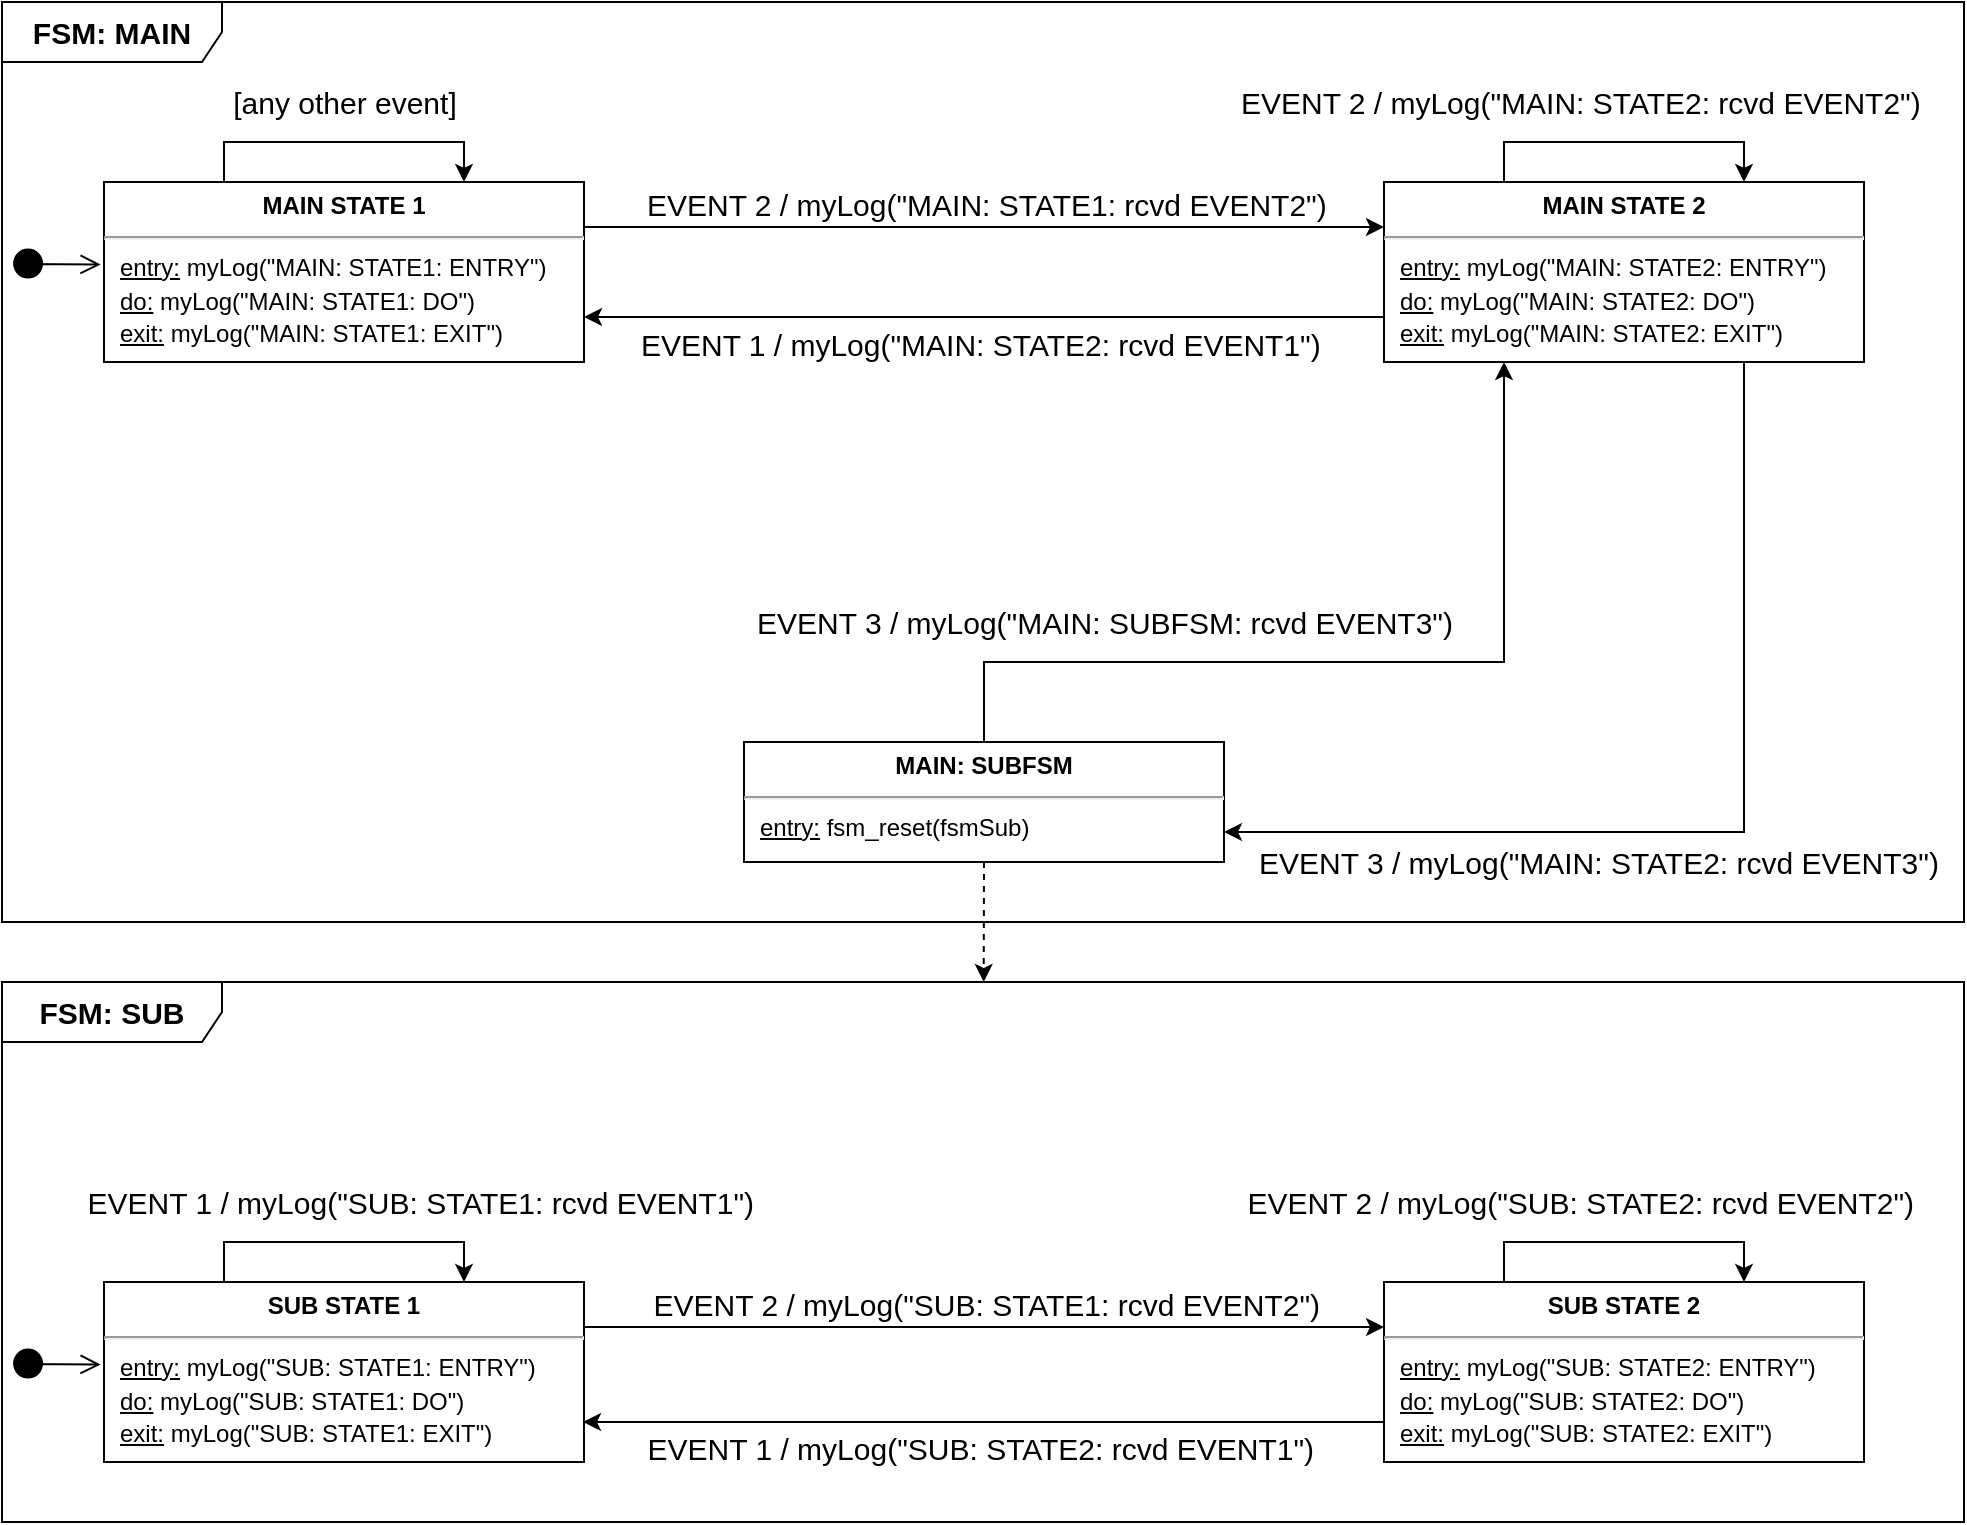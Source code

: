 <mxfile version="20.8.10" type="device"><diagram id="C5RBs43oDa-KdzZeNtuy" name="Page-1"><mxGraphModel dx="1195" dy="697" grid="1" gridSize="10" guides="1" tooltips="1" connect="1" arrows="1" fold="1" page="1" pageScale="1" pageWidth="827" pageHeight="1169" math="0" shadow="0"><root><mxCell id="WIyWlLk6GJQsqaUBKTNV-0"/><mxCell id="WIyWlLk6GJQsqaUBKTNV-1" parent="WIyWlLk6GJQsqaUBKTNV-0"/><mxCell id="xhVqVRl-4ypVNJdm3k5i-5" value="&lt;b&gt;&lt;font style=&quot;font-size: 15px;&quot;&gt;FSM: MAIN&lt;/font&gt;&lt;/b&gt;" style="shape=umlFrame;whiteSpace=wrap;html=1;width=110;height=30;" vertex="1" parent="WIyWlLk6GJQsqaUBKTNV-1"><mxGeometry x="29" y="230" width="981" height="460" as="geometry"/></mxCell><mxCell id="xhVqVRl-4ypVNJdm3k5i-6" value="" style="html=1;verticalAlign=bottom;startArrow=circle;startFill=1;endArrow=open;startSize=6;endSize=8;rounded=0;entryX=-0.007;entryY=0.459;entryDx=0;entryDy=0;entryPerimeter=0;" edge="1" parent="WIyWlLk6GJQsqaUBKTNV-1" target="xhVqVRl-4ypVNJdm3k5i-7"><mxGeometry width="80" relative="1" as="geometry"><mxPoint x="50" y="360" as="sourcePoint"/><mxPoint x="235" y="250" as="targetPoint"/><Array as="points"><mxPoint x="40" y="361"/></Array></mxGeometry></mxCell><mxCell id="xhVqVRl-4ypVNJdm3k5i-16" value="[any other event]" style="edgeStyle=elbowEdgeStyle;rounded=0;orthogonalLoop=1;jettySize=auto;html=1;exitX=0.25;exitY=0;exitDx=0;exitDy=0;fontSize=15;entryX=0.75;entryY=0;entryDx=0;entryDy=0;" edge="1" parent="WIyWlLk6GJQsqaUBKTNV-1" source="xhVqVRl-4ypVNJdm3k5i-7" target="xhVqVRl-4ypVNJdm3k5i-7"><mxGeometry y="20" relative="1" as="geometry"><mxPoint x="210" y="270" as="targetPoint"/><Array as="points"><mxPoint x="200" y="300"/><mxPoint x="170" y="280"/></Array><mxPoint as="offset"/></mxGeometry></mxCell><mxCell id="xhVqVRl-4ypVNJdm3k5i-7" value="&lt;p style=&quot;margin: 4px 0px 0px; text-align: center; line-height: 140%;&quot;&gt;&lt;b style=&quot;&quot;&gt;MAIN STATE 1&lt;/b&gt;&lt;/p&gt;&lt;hr style=&quot;line-height: 140%;&quot;&gt;&lt;p style=&quot;margin: 0px 0px 0px 8px; line-height: 140%;&quot;&gt;&lt;u&gt;entry:&lt;/u&gt;&amp;nbsp;myLog(&quot;MAIN: STATE1: ENTRY&quot;)&lt;br&gt;&lt;u&gt;do:&lt;/u&gt; myLog(&quot;MAIN: STATE1: DO&quot;)&lt;br&gt;&lt;u&gt;exit:&lt;/u&gt; myLog(&quot;MAIN: STATE1: EXIT&quot;)&lt;/p&gt;" style="verticalAlign=top;align=left;overflow=fill;fontSize=12;fontFamily=Helvetica;html=1;" vertex="1" parent="WIyWlLk6GJQsqaUBKTNV-1"><mxGeometry x="80" y="320" width="240" height="90" as="geometry"/></mxCell><mxCell id="xhVqVRl-4ypVNJdm3k5i-10" value="" style="endArrow=classic;html=1;rounded=0;fontSize=15;exitX=1;exitY=0.25;exitDx=0;exitDy=0;entryX=0;entryY=0.25;entryDx=0;entryDy=0;" edge="1" parent="WIyWlLk6GJQsqaUBKTNV-1" source="xhVqVRl-4ypVNJdm3k5i-7" target="xhVqVRl-4ypVNJdm3k5i-12"><mxGeometry width="50" height="50" relative="1" as="geometry"><mxPoint x="480" y="440" as="sourcePoint"/><mxPoint x="520" y="365" as="targetPoint"/></mxGeometry></mxCell><mxCell id="xhVqVRl-4ypVNJdm3k5i-11" value="EVENT 2 / myLog(&quot;MAIN: STATE1: rcvd EVENT2&quot;)&amp;nbsp;" style="edgeLabel;html=1;align=center;verticalAlign=middle;resizable=0;points=[];fontSize=15;" vertex="1" connectable="0" parent="xhVqVRl-4ypVNJdm3k5i-10"><mxGeometry x="0.224" relative="1" as="geometry"><mxPoint x="-42" y="-12" as="offset"/></mxGeometry></mxCell><mxCell id="xhVqVRl-4ypVNJdm3k5i-19" style="edgeStyle=elbowEdgeStyle;rounded=0;orthogonalLoop=1;jettySize=auto;html=1;exitX=0.75;exitY=1;exitDx=0;exitDy=0;entryX=1;entryY=0.75;entryDx=0;entryDy=0;fontSize=15;" edge="1" parent="WIyWlLk6GJQsqaUBKTNV-1" source="xhVqVRl-4ypVNJdm3k5i-12" target="xhVqVRl-4ypVNJdm3k5i-18"><mxGeometry relative="1" as="geometry"><Array as="points"><mxPoint x="900" y="500"/><mxPoint x="880" y="430"/><mxPoint x="940" y="520"/></Array></mxGeometry></mxCell><mxCell id="xhVqVRl-4ypVNJdm3k5i-20" value="EVENT 3 / myLog(&quot;MAIN: STATE2: rcvd EVENT3&quot;)" style="edgeLabel;html=1;align=center;verticalAlign=middle;resizable=0;points=[];fontSize=15;" vertex="1" connectable="0" parent="xhVqVRl-4ypVNJdm3k5i-19"><mxGeometry x="0.469" relative="1" as="geometry"><mxPoint x="55" y="15" as="offset"/></mxGeometry></mxCell><mxCell id="xhVqVRl-4ypVNJdm3k5i-12" value="&lt;p style=&quot;margin: 4px 0px 0px; text-align: center; line-height: 140%;&quot;&gt;&lt;b style=&quot;&quot;&gt;MAIN STATE 2&lt;/b&gt;&lt;/p&gt;&lt;hr style=&quot;line-height: 140%;&quot;&gt;&lt;p style=&quot;margin: 0px 0px 0px 8px; line-height: 140%;&quot;&gt;&lt;u&gt;entry:&lt;/u&gt;&amp;nbsp;myLog(&quot;MAIN: STATE2: ENTRY&quot;)&lt;br&gt;&lt;u&gt;do:&lt;/u&gt; myLog(&quot;MAIN: STATE2: DO&quot;)&lt;br&gt;&lt;u&gt;exit:&lt;/u&gt; myLog(&quot;MAIN: STATE2: EXIT&quot;)&lt;/p&gt;" style="verticalAlign=top;align=left;overflow=fill;fontSize=12;fontFamily=Helvetica;html=1;" vertex="1" parent="WIyWlLk6GJQsqaUBKTNV-1"><mxGeometry x="720" y="320" width="240" height="90" as="geometry"/></mxCell><mxCell id="xhVqVRl-4ypVNJdm3k5i-13" value="" style="endArrow=classic;html=1;rounded=0;fontSize=15;exitX=0;exitY=0.75;exitDx=0;exitDy=0;entryX=1;entryY=0.75;entryDx=0;entryDy=0;" edge="1" parent="WIyWlLk6GJQsqaUBKTNV-1" source="xhVqVRl-4ypVNJdm3k5i-12" target="xhVqVRl-4ypVNJdm3k5i-7"><mxGeometry width="50" height="50" relative="1" as="geometry"><mxPoint x="330" y="450" as="sourcePoint"/><mxPoint x="730" y="450" as="targetPoint"/></mxGeometry></mxCell><mxCell id="xhVqVRl-4ypVNJdm3k5i-14" value="EVENT 1 / myLog(&quot;MAIN: STATE2: rcvd EVENT1&quot;)&amp;nbsp;" style="edgeLabel;html=1;align=center;verticalAlign=middle;resizable=0;points=[];fontSize=15;" vertex="1" connectable="0" parent="xhVqVRl-4ypVNJdm3k5i-13"><mxGeometry x="0.224" relative="1" as="geometry"><mxPoint x="45" y="13" as="offset"/></mxGeometry></mxCell><mxCell id="xhVqVRl-4ypVNJdm3k5i-17" value="EVENT 2 / myLog(&quot;MAIN: STATE2: rcvd EVENT2&quot;)&amp;nbsp;" style="edgeStyle=elbowEdgeStyle;rounded=0;orthogonalLoop=1;jettySize=auto;html=1;exitX=0.25;exitY=0;exitDx=0;exitDy=0;fontSize=15;entryX=0.75;entryY=0;entryDx=0;entryDy=0;" edge="1" parent="WIyWlLk6GJQsqaUBKTNV-1" source="xhVqVRl-4ypVNJdm3k5i-12" target="xhVqVRl-4ypVNJdm3k5i-12"><mxGeometry x="-0.25" y="20" relative="1" as="geometry"><mxPoint x="870" y="290" as="targetPoint"/><mxPoint x="860" y="240" as="sourcePoint"/><Array as="points"><mxPoint x="840" y="300"/><mxPoint x="920" y="220"/><mxPoint x="890" y="200"/></Array><mxPoint as="offset"/></mxGeometry></mxCell><mxCell id="xhVqVRl-4ypVNJdm3k5i-21" style="edgeStyle=elbowEdgeStyle;rounded=0;orthogonalLoop=1;jettySize=auto;html=1;exitX=0.5;exitY=0;exitDx=0;exitDy=0;fontSize=15;entryX=0.25;entryY=1;entryDx=0;entryDy=0;elbow=vertical;" edge="1" parent="WIyWlLk6GJQsqaUBKTNV-1" source="xhVqVRl-4ypVNJdm3k5i-18" target="xhVqVRl-4ypVNJdm3k5i-12"><mxGeometry relative="1" as="geometry"><mxPoint x="760" y="480" as="targetPoint"/><Array as="points"><mxPoint x="710" y="560"/></Array></mxGeometry></mxCell><mxCell id="xhVqVRl-4ypVNJdm3k5i-22" value="EVENT 3 / myLog(&quot;MAIN: SUBFSM: rcvd EVENT3&quot;)" style="edgeLabel;html=1;align=center;verticalAlign=middle;resizable=0;points=[];fontSize=15;" vertex="1" connectable="0" parent="xhVqVRl-4ypVNJdm3k5i-21"><mxGeometry x="-0.333" y="2" relative="1" as="geometry"><mxPoint x="-50" y="-18" as="offset"/></mxGeometry></mxCell><mxCell id="xhVqVRl-4ypVNJdm3k5i-18" value="&lt;p style=&quot;margin: 4px 0px 0px; text-align: center; line-height: 140%;&quot;&gt;&lt;b style=&quot;&quot;&gt;MAIN: SUBFSM&lt;/b&gt;&lt;/p&gt;&lt;hr style=&quot;line-height: 140%;&quot;&gt;&lt;p style=&quot;margin: 0px 0px 0px 8px; line-height: 140%;&quot;&gt;&lt;u style=&quot;border-color: var(--border-color);&quot;&gt;entry:&lt;/u&gt;&amp;nbsp;fsm_reset(fsmSub)&lt;br&gt;&lt;/p&gt;" style="verticalAlign=top;align=left;overflow=fill;fontSize=12;fontFamily=Helvetica;html=1;" vertex="1" parent="WIyWlLk6GJQsqaUBKTNV-1"><mxGeometry x="400" y="600" width="240" height="60" as="geometry"/></mxCell><mxCell id="xhVqVRl-4ypVNJdm3k5i-27" value="" style="html=1;verticalAlign=bottom;startArrow=circle;startFill=1;endArrow=open;startSize=6;endSize=8;rounded=0;entryX=-0.007;entryY=0.459;entryDx=0;entryDy=0;entryPerimeter=0;" edge="1" parent="WIyWlLk6GJQsqaUBKTNV-1" target="xhVqVRl-4ypVNJdm3k5i-29"><mxGeometry width="80" relative="1" as="geometry"><mxPoint x="50" y="910" as="sourcePoint"/><mxPoint x="235" y="800" as="targetPoint"/><Array as="points"><mxPoint x="40" y="911"/></Array></mxGeometry></mxCell><mxCell id="xhVqVRl-4ypVNJdm3k5i-28" value="EVENT 1 / myLog(&quot;SUB: STATE1: rcvd EVENT1&quot;)&amp;nbsp;" style="edgeStyle=elbowEdgeStyle;rounded=0;orthogonalLoop=1;jettySize=auto;html=1;exitX=0.25;exitY=0;exitDx=0;exitDy=0;fontSize=15;entryX=0.75;entryY=0;entryDx=0;entryDy=0;" edge="1" parent="WIyWlLk6GJQsqaUBKTNV-1" source="xhVqVRl-4ypVNJdm3k5i-29" target="xhVqVRl-4ypVNJdm3k5i-29"><mxGeometry x="0.5" y="20" relative="1" as="geometry"><mxPoint x="210" y="820" as="targetPoint"/><Array as="points"><mxPoint x="200" y="850"/><mxPoint x="170" y="830"/></Array><mxPoint as="offset"/></mxGeometry></mxCell><mxCell id="xhVqVRl-4ypVNJdm3k5i-29" value="&lt;p style=&quot;margin: 4px 0px 0px; text-align: center; line-height: 140%;&quot;&gt;&lt;b style=&quot;&quot;&gt;SUB STATE 1&lt;/b&gt;&lt;/p&gt;&lt;hr style=&quot;line-height: 140%;&quot;&gt;&lt;p style=&quot;margin: 0px 0px 0px 8px; line-height: 140%;&quot;&gt;&lt;u&gt;entry:&lt;/u&gt;&amp;nbsp;myLog(&quot;SUB: STATE1: ENTRY&quot;)&lt;br&gt;&lt;u&gt;do:&lt;/u&gt; myLog(&quot;SUB: STATE1: DO&quot;)&lt;br&gt;&lt;u&gt;exit:&lt;/u&gt; myLog(&quot;SUB: STATE1: EXIT&quot;)&lt;/p&gt;" style="verticalAlign=top;align=left;overflow=fill;fontSize=12;fontFamily=Helvetica;html=1;" vertex="1" parent="WIyWlLk6GJQsqaUBKTNV-1"><mxGeometry x="80" y="870" width="240" height="90" as="geometry"/></mxCell><mxCell id="xhVqVRl-4ypVNJdm3k5i-30" value="" style="endArrow=classic;html=1;rounded=0;fontSize=15;exitX=1;exitY=0.25;exitDx=0;exitDy=0;entryX=0;entryY=0.25;entryDx=0;entryDy=0;" edge="1" parent="WIyWlLk6GJQsqaUBKTNV-1" source="xhVqVRl-4ypVNJdm3k5i-29" target="xhVqVRl-4ypVNJdm3k5i-32"><mxGeometry width="50" height="50" relative="1" as="geometry"><mxPoint x="480" y="990" as="sourcePoint"/><mxPoint x="520" y="915" as="targetPoint"/></mxGeometry></mxCell><mxCell id="xhVqVRl-4ypVNJdm3k5i-31" value="EVENT 2 / myLog(&quot;SUB: STATE1: rcvd EVENT2&quot;)&amp;nbsp;" style="edgeLabel;html=1;align=center;verticalAlign=middle;resizable=0;points=[];fontSize=15;" vertex="1" connectable="0" parent="xhVqVRl-4ypVNJdm3k5i-30"><mxGeometry x="0.224" relative="1" as="geometry"><mxPoint x="-42" y="-12" as="offset"/></mxGeometry></mxCell><mxCell id="xhVqVRl-4ypVNJdm3k5i-32" value="&lt;p style=&quot;margin: 4px 0px 0px; text-align: center; line-height: 140%;&quot;&gt;&lt;b style=&quot;&quot;&gt;SUB STATE 2&lt;/b&gt;&lt;/p&gt;&lt;hr style=&quot;line-height: 140%;&quot;&gt;&lt;p style=&quot;margin: 0px 0px 0px 8px; line-height: 140%;&quot;&gt;&lt;u&gt;entry:&lt;/u&gt;&amp;nbsp;myLog(&quot;SUB: STATE2: ENTRY&quot;)&lt;br&gt;&lt;u&gt;do:&lt;/u&gt; myLog(&quot;SUB: STATE2: DO&quot;)&lt;br&gt;&lt;u&gt;exit:&lt;/u&gt; myLog(&quot;SUB: STATE2: EXIT&quot;)&lt;/p&gt;" style="verticalAlign=top;align=left;overflow=fill;fontSize=12;fontFamily=Helvetica;html=1;" vertex="1" parent="WIyWlLk6GJQsqaUBKTNV-1"><mxGeometry x="720" y="870" width="240" height="90" as="geometry"/></mxCell><mxCell id="xhVqVRl-4ypVNJdm3k5i-34" value="EVENT 2 / myLog(&quot;SUB: STATE2: rcvd EVENT2&quot;)&amp;nbsp;" style="edgeStyle=elbowEdgeStyle;rounded=0;orthogonalLoop=1;jettySize=auto;html=1;exitX=0.25;exitY=0;exitDx=0;exitDy=0;fontSize=15;entryX=0.75;entryY=0;entryDx=0;entryDy=0;" edge="1" parent="WIyWlLk6GJQsqaUBKTNV-1" source="xhVqVRl-4ypVNJdm3k5i-32" target="xhVqVRl-4ypVNJdm3k5i-32"><mxGeometry x="-0.25" y="20" relative="1" as="geometry"><mxPoint x="870" y="840" as="targetPoint"/><mxPoint x="860" y="790" as="sourcePoint"/><Array as="points"><mxPoint x="840" y="850"/><mxPoint x="920" y="770"/><mxPoint x="890" y="750"/></Array><mxPoint as="offset"/></mxGeometry></mxCell><mxCell id="xhVqVRl-4ypVNJdm3k5i-35" value="" style="endArrow=classic;html=1;rounded=0;fontSize=15;exitX=0;exitY=0.75;exitDx=0;exitDy=0;entryX=1;entryY=0.75;entryDx=0;entryDy=0;" edge="1" parent="WIyWlLk6GJQsqaUBKTNV-1"><mxGeometry width="50" height="50" relative="1" as="geometry"><mxPoint x="719.5" y="940" as="sourcePoint"/><mxPoint x="319.5" y="940" as="targetPoint"/></mxGeometry></mxCell><mxCell id="xhVqVRl-4ypVNJdm3k5i-36" value="EVENT 1 / myLog(&quot;SUB: STATE2: rcvd EVENT1&quot;)&amp;nbsp;" style="edgeLabel;html=1;align=center;verticalAlign=middle;resizable=0;points=[];fontSize=15;" vertex="1" connectable="0" parent="xhVqVRl-4ypVNJdm3k5i-35"><mxGeometry x="0.224" relative="1" as="geometry"><mxPoint x="45" y="13" as="offset"/></mxGeometry></mxCell><mxCell id="xhVqVRl-4ypVNJdm3k5i-37" value="&lt;b&gt;&lt;font style=&quot;font-size: 15px;&quot;&gt;FSM: SUB&lt;/font&gt;&lt;/b&gt;" style="shape=umlFrame;whiteSpace=wrap;html=1;width=110;height=30;" vertex="1" parent="WIyWlLk6GJQsqaUBKTNV-1"><mxGeometry x="29" y="720" width="981" height="270" as="geometry"/></mxCell><mxCell id="xhVqVRl-4ypVNJdm3k5i-38" value="" style="endArrow=classic;html=1;rounded=0;fontSize=15;exitX=0.5;exitY=1;exitDx=0;exitDy=0;dashed=1;" edge="1" parent="WIyWlLk6GJQsqaUBKTNV-1" source="xhVqVRl-4ypVNJdm3k5i-18" target="xhVqVRl-4ypVNJdm3k5i-37"><mxGeometry width="50" height="50" relative="1" as="geometry"><mxPoint x="600" y="750" as="sourcePoint"/><mxPoint x="650" y="700" as="targetPoint"/></mxGeometry></mxCell></root></mxGraphModel></diagram></mxfile>